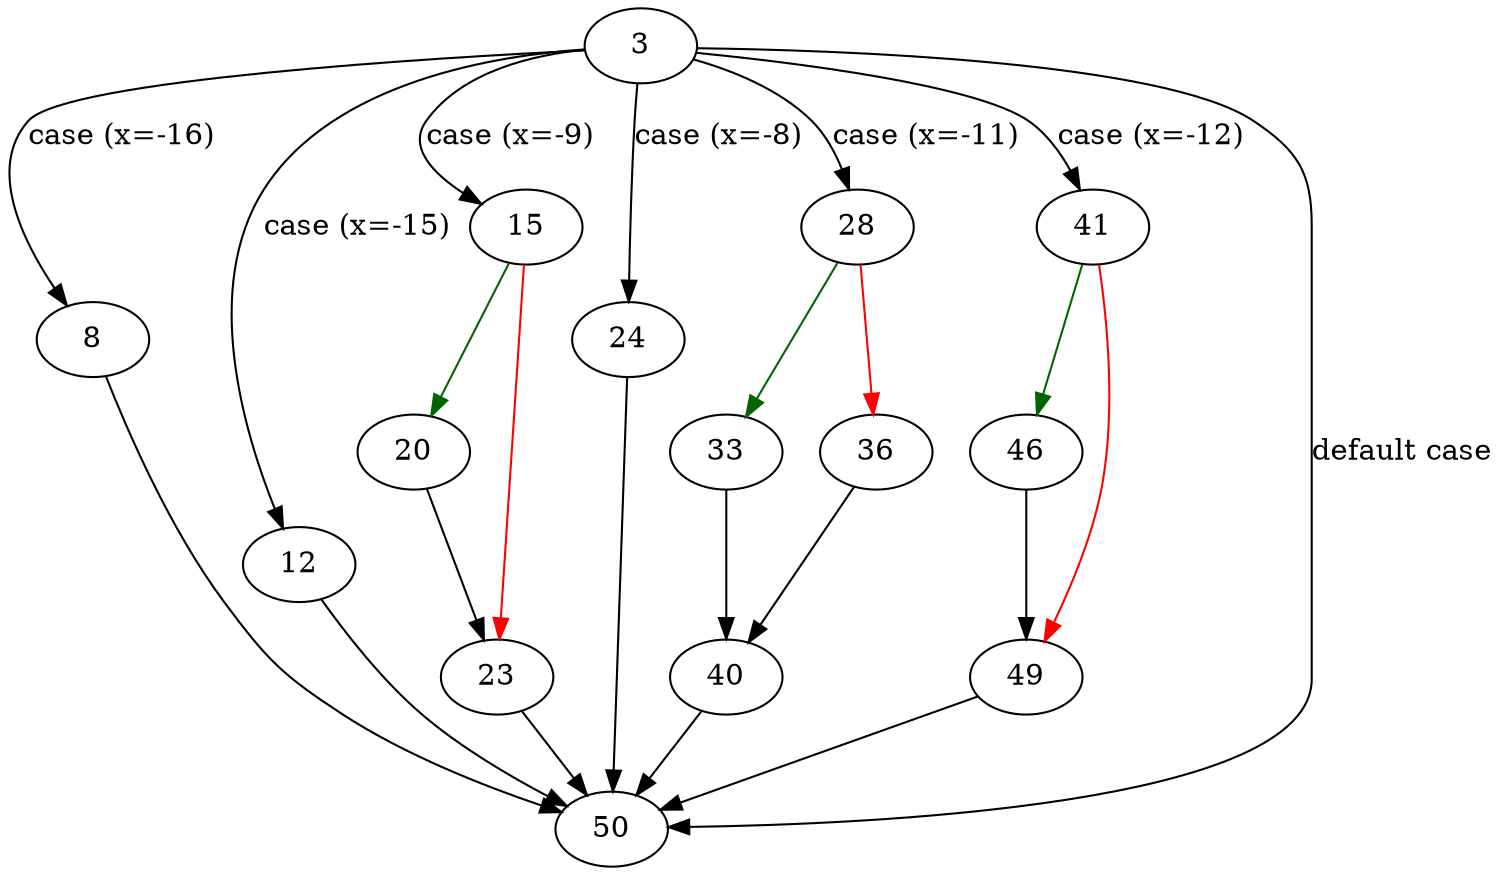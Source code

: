 strict digraph "freeP4" {
	// Node definitions.
	3 [entry=true];
	8;
	12;
	15;
	24;
	28;
	41;
	50;
	20;
	23;
	33;
	36;
	40;
	46;
	49;

	// Edge definitions.
	3 -> 8 [
		cond="case (x=-16)"
		label="case (x=-16)"
	];
	3 -> 12 [
		cond="case (x=-15)"
		label="case (x=-15)"
	];
	3 -> 15 [
		cond="case (x=-9)"
		label="case (x=-9)"
	];
	3 -> 24 [
		cond="case (x=-8)"
		label="case (x=-8)"
	];
	3 -> 28 [
		cond="case (x=-11)"
		label="case (x=-11)"
	];
	3 -> 41 [
		cond="case (x=-12)"
		label="case (x=-12)"
	];
	3 -> 50 [
		cond="default case"
		label="default case"
	];
	8 -> 50;
	12 -> 50;
	15 -> 20 [
		color=darkgreen
		cond=true
	];
	15 -> 23 [
		color=red
		cond=false
	];
	24 -> 50;
	28 -> 33 [
		color=darkgreen
		cond=true
	];
	28 -> 36 [
		color=red
		cond=false
	];
	41 -> 46 [
		color=darkgreen
		cond=true
	];
	41 -> 49 [
		color=red
		cond=false
	];
	20 -> 23;
	23 -> 50;
	33 -> 40;
	36 -> 40;
	40 -> 50;
	46 -> 49;
	49 -> 50;
}
